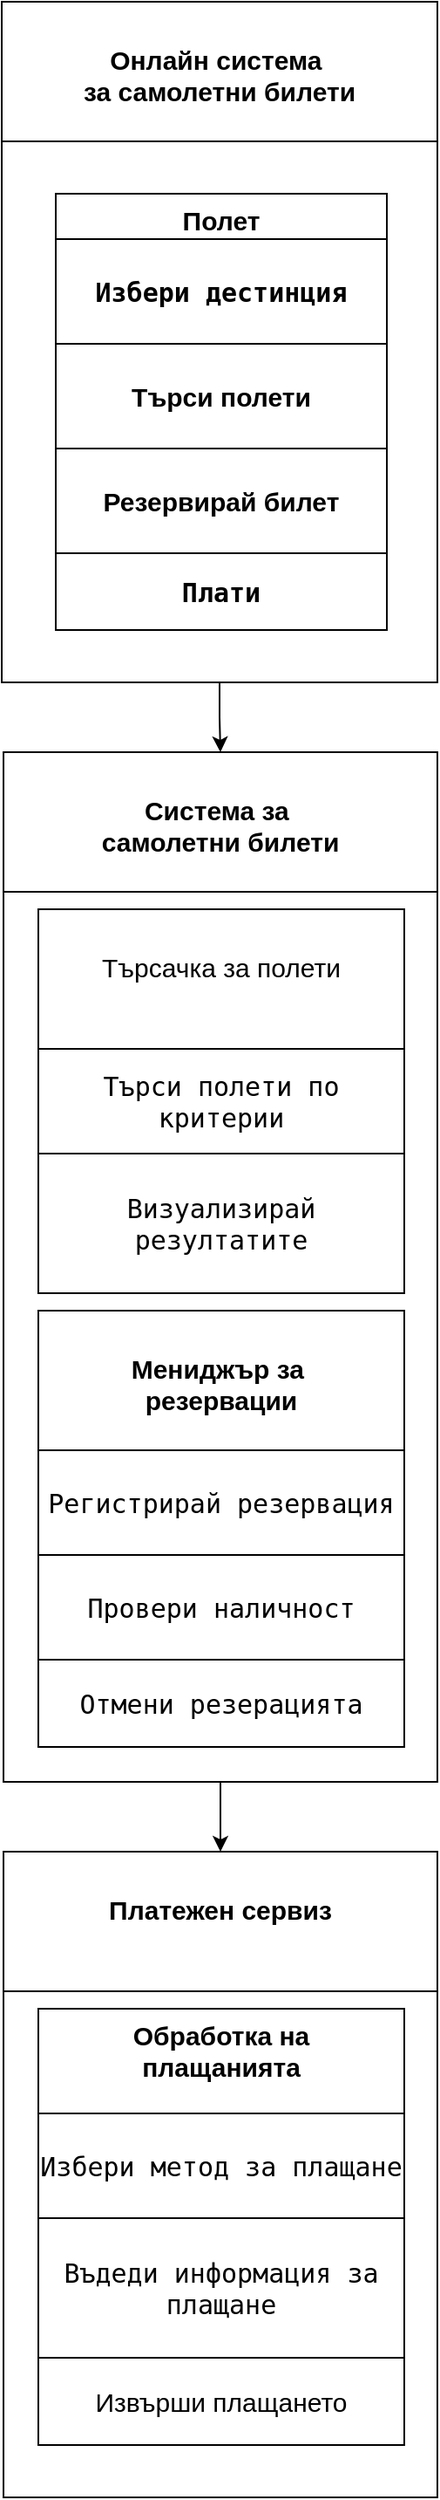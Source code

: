 <mxfile version="23.1.1" type="github">
  <diagram id="C5RBs43oDa-KdzZeNtuy" name="Page-1">
    <mxGraphModel dx="1434" dy="774" grid="1" gridSize="10" guides="1" tooltips="1" connect="1" arrows="1" fold="1" page="1" pageScale="1" pageWidth="1654" pageHeight="2336" math="0" shadow="0">
      <root>
        <mxCell id="WIyWlLk6GJQsqaUBKTNV-0" />
        <mxCell id="WIyWlLk6GJQsqaUBKTNV-1" parent="WIyWlLk6GJQsqaUBKTNV-0" />
        <mxCell id="jU7rScEruM6JlejuPXg3-58" style="edgeStyle=orthogonalEdgeStyle;rounded=0;orthogonalLoop=1;jettySize=auto;html=1;entryX=0.5;entryY=0;entryDx=0;entryDy=0;" parent="WIyWlLk6GJQsqaUBKTNV-1" source="zkfFHV4jXpPFQw0GAbJ--17" target="jU7rScEruM6JlejuPXg3-44" edge="1">
          <mxGeometry relative="1" as="geometry" />
        </mxCell>
        <mxCell id="zkfFHV4jXpPFQw0GAbJ--17" value="&#xa;Онлайн система &#xa;за самолетни билети" style="swimlane;fontStyle=1;align=center;verticalAlign=top;childLayout=stackLayout;horizontal=1;startSize=80;horizontalStack=0;resizeParent=1;resizeLast=0;collapsible=1;marginBottom=0;rounded=0;shadow=0;strokeWidth=1;fontSize=15;" parent="WIyWlLk6GJQsqaUBKTNV-1" vertex="1">
          <mxGeometry x="289" y="40" width="250" height="390" as="geometry">
            <mxRectangle x="550" y="140" width="160" height="26" as="alternateBounds" />
          </mxGeometry>
        </mxCell>
        <mxCell id="73mzua4RPxOU6UaDtCoA-5" style="edgeStyle=orthogonalEdgeStyle;rounded=0;orthogonalLoop=1;jettySize=auto;html=1;exitX=0.5;exitY=1;exitDx=0;exitDy=0;" parent="zkfFHV4jXpPFQw0GAbJ--17" edge="1">
          <mxGeometry relative="1" as="geometry">
            <mxPoint x="125" y="86" as="sourcePoint" />
            <mxPoint x="125" y="86" as="targetPoint" />
          </mxGeometry>
        </mxCell>
        <mxCell id="73mzua4RPxOU6UaDtCoA-10" value="Полет" style="swimlane;fontStyle=1;align=center;verticalAlign=top;childLayout=stackLayout;horizontal=1;startSize=26;horizontalStack=0;resizeParent=1;resizeLast=0;collapsible=1;marginBottom=0;rounded=0;shadow=0;strokeWidth=1;fontSize=15;" parent="WIyWlLk6GJQsqaUBKTNV-1" vertex="1">
          <mxGeometry x="320" y="150" width="190" height="250" as="geometry">
            <mxRectangle x="550" y="140" width="160" height="26" as="alternateBounds" />
          </mxGeometry>
        </mxCell>
        <mxCell id="73mzua4RPxOU6UaDtCoA-11" style="edgeStyle=orthogonalEdgeStyle;rounded=0;orthogonalLoop=1;jettySize=auto;html=1;exitX=0.5;exitY=1;exitDx=0;exitDy=0;" parent="73mzua4RPxOU6UaDtCoA-10" source="73mzua4RPxOU6UaDtCoA-12" target="73mzua4RPxOU6UaDtCoA-12" edge="1">
          <mxGeometry relative="1" as="geometry" />
        </mxCell>
        <mxCell id="73mzua4RPxOU6UaDtCoA-12" value="&lt;div style=&quot;font-size: 15px;&quot; tabindex=&quot;0&quot; id=&quot;tw-target-text-container&quot; class=&quot;tw-ta-container F0azHf tw-nfl&quot;&gt;&lt;pre dir=&quot;ltr&quot; data-ved=&quot;2ahUKEwintonZ_IqEAxWtQ_EDHeQMARUQ3ewLegQIBRAT&quot; style=&quot;text-align:left&quot; id=&quot;tw-target-text&quot; data-placeholder=&quot;Translation&quot; class=&quot;tw-data-text tw-text-large tw-ta&quot;&gt;&lt;b&gt;Избери дестинция&lt;/b&gt;&lt;/pre&gt;&lt;/div&gt;" style="rounded=0;whiteSpace=wrap;html=1;" parent="73mzua4RPxOU6UaDtCoA-10" vertex="1">
          <mxGeometry y="26" width="190" height="60" as="geometry" />
        </mxCell>
        <mxCell id="73mzua4RPxOU6UaDtCoA-13" value="&lt;b&gt;&lt;font style=&quot;font-size: 15px;&quot;&gt;Търси полети&lt;/font&gt;&lt;/b&gt;" style="rounded=0;whiteSpace=wrap;html=1;" parent="73mzua4RPxOU6UaDtCoA-10" vertex="1">
          <mxGeometry y="86" width="190" height="60" as="geometry" />
        </mxCell>
        <mxCell id="73mzua4RPxOU6UaDtCoA-14" value="&lt;b&gt;&lt;font style=&quot;font-size: 15px;&quot;&gt;Резервирай билет&lt;/font&gt;&lt;/b&gt;" style="rounded=0;whiteSpace=wrap;html=1;" parent="73mzua4RPxOU6UaDtCoA-10" vertex="1">
          <mxGeometry y="146" width="190" height="60" as="geometry" />
        </mxCell>
        <mxCell id="73mzua4RPxOU6UaDtCoA-15" value="&lt;div style=&quot;font-size: 15px;&quot; tabindex=&quot;0&quot; id=&quot;tw-target-text-container&quot; class=&quot;tw-ta-container F0azHf tw-nfl&quot;&gt;&lt;pre dir=&quot;ltr&quot; data-ved=&quot;2ahUKEwintonZ_IqEAxWtQ_EDHeQMARUQ3ewLegQIBRAT&quot; style=&quot;text-align:left&quot; id=&quot;tw-target-text&quot; data-placeholder=&quot;Translation&quot; class=&quot;tw-data-text tw-text-large tw-ta&quot;&gt;&lt;b&gt;Плати&lt;/b&gt;&lt;/pre&gt;&lt;/div&gt;" style="rounded=0;whiteSpace=wrap;html=1;" parent="73mzua4RPxOU6UaDtCoA-10" vertex="1">
          <mxGeometry y="206" width="190" height="44" as="geometry" />
        </mxCell>
        <mxCell id="jU7rScEruM6JlejuPXg3-7" value="&#xa;Търсачка за полети" style="swimlane;fontStyle=0;align=center;verticalAlign=top;childLayout=stackLayout;horizontal=1;startSize=80;horizontalStack=0;resizeParent=1;resizeLast=0;collapsible=1;marginBottom=0;rounded=0;shadow=0;strokeWidth=1;fontSize=15;" parent="WIyWlLk6GJQsqaUBKTNV-1" vertex="1">
          <mxGeometry x="310" y="560" width="210" height="220" as="geometry">
            <mxRectangle x="550" y="140" width="160" height="26" as="alternateBounds" />
          </mxGeometry>
        </mxCell>
        <mxCell id="jU7rScEruM6JlejuPXg3-8" style="edgeStyle=orthogonalEdgeStyle;rounded=0;orthogonalLoop=1;jettySize=auto;html=1;exitX=0.5;exitY=1;exitDx=0;exitDy=0;" parent="jU7rScEruM6JlejuPXg3-7" edge="1">
          <mxGeometry relative="1" as="geometry">
            <mxPoint x="125" y="86" as="sourcePoint" />
            <mxPoint x="125" y="86" as="targetPoint" />
          </mxGeometry>
        </mxCell>
        <mxCell id="jU7rScEruM6JlejuPXg3-30" value="&lt;pre style=&quot;font-size: 15px;&quot;&gt;&lt;code class=&quot;!whitespace-pre hljs language-plaintext&quot;&gt;Търси полети по&lt;br&gt;критерии&lt;/code&gt;&lt;/pre&gt;" style="whiteSpace=wrap;html=1;" parent="jU7rScEruM6JlejuPXg3-7" vertex="1">
          <mxGeometry y="80" width="210" height="60" as="geometry" />
        </mxCell>
        <mxCell id="jU7rScEruM6JlejuPXg3-34" value="&lt;pre&gt;&lt;span style=&quot;font-size: 15px;&quot;&gt;&lt;code class=&quot;!whitespace-pre hljs language-plaintext&quot;&gt;Визуализирай&lt;br&gt;резултатите&lt;/code&gt;&lt;/span&gt;&lt;/pre&gt;" style="whiteSpace=wrap;html=1;" parent="jU7rScEruM6JlejuPXg3-7" vertex="1">
          <mxGeometry y="140" width="210" height="80" as="geometry" />
        </mxCell>
        <mxCell id="jU7rScEruM6JlejuPXg3-35" value="&#xa;Мениджър за &#xa;резервации" style="swimlane;fontStyle=1;align=center;verticalAlign=top;childLayout=stackLayout;horizontal=1;startSize=80;horizontalStack=0;resizeParent=1;resizeLast=0;collapsible=1;marginBottom=0;rounded=0;shadow=0;strokeWidth=1;fontSize=15;" parent="WIyWlLk6GJQsqaUBKTNV-1" vertex="1">
          <mxGeometry x="310" y="790" width="210" height="200" as="geometry">
            <mxRectangle x="550" y="140" width="160" height="26" as="alternateBounds" />
          </mxGeometry>
        </mxCell>
        <mxCell id="jU7rScEruM6JlejuPXg3-36" style="edgeStyle=orthogonalEdgeStyle;rounded=0;orthogonalLoop=1;jettySize=auto;html=1;exitX=0.5;exitY=1;exitDx=0;exitDy=0;" parent="jU7rScEruM6JlejuPXg3-35" edge="1">
          <mxGeometry relative="1" as="geometry">
            <mxPoint x="125" y="86" as="sourcePoint" />
            <mxPoint x="125" y="86" as="targetPoint" />
          </mxGeometry>
        </mxCell>
        <mxCell id="jU7rScEruM6JlejuPXg3-37" value="&lt;pre style=&quot;font-size: 15px;&quot;&gt;&lt;code class=&quot;!whitespace-pre hljs language-plaintext&quot;&gt;Регистрирай резервация&lt;/code&gt;&lt;/pre&gt;" style="whiteSpace=wrap;html=1;" parent="jU7rScEruM6JlejuPXg3-35" vertex="1">
          <mxGeometry y="80" width="210" height="60" as="geometry" />
        </mxCell>
        <mxCell id="jU7rScEruM6JlejuPXg3-38" value="&lt;pre style=&quot;font-size: 15px;&quot;&gt;&lt;code class=&quot;!whitespace-pre hljs language-plaintext&quot;&gt;Провери наличност&lt;/code&gt;&lt;/pre&gt;" style="whiteSpace=wrap;html=1;" parent="jU7rScEruM6JlejuPXg3-35" vertex="1">
          <mxGeometry y="140" width="210" height="60" as="geometry" />
        </mxCell>
        <mxCell id="jU7rScEruM6JlejuPXg3-39" value="&lt;pre style=&quot;font-size: 15px;&quot;&gt;&lt;code&gt;Отмени резерацията&lt;/code&gt;&lt;/pre&gt;" style="whiteSpace=wrap;html=1;" parent="WIyWlLk6GJQsqaUBKTNV-1" vertex="1">
          <mxGeometry x="310" y="990" width="210" height="50" as="geometry" />
        </mxCell>
        <mxCell id="jU7rScEruM6JlejuPXg3-59" style="edgeStyle=orthogonalEdgeStyle;rounded=0;orthogonalLoop=1;jettySize=auto;html=1;entryX=0.5;entryY=0;entryDx=0;entryDy=0;" parent="WIyWlLk6GJQsqaUBKTNV-1" source="jU7rScEruM6JlejuPXg3-44" target="jU7rScEruM6JlejuPXg3-52" edge="1">
          <mxGeometry relative="1" as="geometry" />
        </mxCell>
        <mxCell id="jU7rScEruM6JlejuPXg3-44" value="&#xa;Система за &#xa;самолетни билети" style="swimlane;fontStyle=1;align=center;verticalAlign=top;childLayout=stackLayout;horizontal=1;startSize=80;horizontalStack=0;resizeParent=1;resizeLast=0;collapsible=1;marginBottom=0;rounded=0;shadow=0;strokeWidth=1;fontSize=15;" parent="WIyWlLk6GJQsqaUBKTNV-1" vertex="1">
          <mxGeometry x="290" y="470" width="249" height="590" as="geometry">
            <mxRectangle x="550" y="140" width="160" height="26" as="alternateBounds" />
          </mxGeometry>
        </mxCell>
        <mxCell id="jU7rScEruM6JlejuPXg3-45" style="edgeStyle=orthogonalEdgeStyle;rounded=0;orthogonalLoop=1;jettySize=auto;html=1;exitX=0.5;exitY=1;exitDx=0;exitDy=0;" parent="jU7rScEruM6JlejuPXg3-44" edge="1">
          <mxGeometry relative="1" as="geometry">
            <mxPoint x="125" y="86" as="sourcePoint" />
            <mxPoint x="125" y="86" as="targetPoint" />
          </mxGeometry>
        </mxCell>
        <mxCell id="jU7rScEruM6JlejuPXg3-48" value="Обработка на &#xa;плащанията" style="swimlane;fontStyle=1;align=center;verticalAlign=top;childLayout=stackLayout;horizontal=1;startSize=60;horizontalStack=0;resizeParent=1;resizeLast=0;collapsible=1;marginBottom=0;rounded=0;shadow=0;strokeWidth=1;fontSize=15;" parent="WIyWlLk6GJQsqaUBKTNV-1" vertex="1">
          <mxGeometry x="310" y="1190" width="210" height="250" as="geometry">
            <mxRectangle x="550" y="140" width="160" height="26" as="alternateBounds" />
          </mxGeometry>
        </mxCell>
        <mxCell id="jU7rScEruM6JlejuPXg3-49" style="edgeStyle=orthogonalEdgeStyle;rounded=0;orthogonalLoop=1;jettySize=auto;html=1;exitX=0.5;exitY=1;exitDx=0;exitDy=0;" parent="jU7rScEruM6JlejuPXg3-48" edge="1">
          <mxGeometry relative="1" as="geometry">
            <mxPoint x="125" y="86" as="sourcePoint" />
            <mxPoint x="125" y="86" as="targetPoint" />
          </mxGeometry>
        </mxCell>
        <mxCell id="jU7rScEruM6JlejuPXg3-50" value="&lt;pre style=&quot;font-size: 15px;&quot;&gt;&lt;code class=&quot;!whitespace-pre hljs language-plaintext&quot;&gt;Избери метод за плащане&lt;/code&gt;&lt;/pre&gt;" style="whiteSpace=wrap;html=1;" parent="jU7rScEruM6JlejuPXg3-48" vertex="1">
          <mxGeometry y="60" width="210" height="60" as="geometry" />
        </mxCell>
        <mxCell id="jU7rScEruM6JlejuPXg3-51" value="&lt;pre style=&quot;font-size: 13px;&quot;&gt;&lt;font style=&quot;font-size: 13px;&quot;&gt;&lt;span style=&quot;font-size: 15px;&quot;&gt;&lt;code&gt;Въдеди информация за&lt;br&gt;плащане&lt;/code&gt;&lt;/span&gt;&lt;b style=&quot;font-size: 15px;&quot;&gt;&lt;code&gt;&lt;br&gt;&lt;/code&gt;&lt;/b&gt;&lt;/font&gt;&lt;/pre&gt;" style="whiteSpace=wrap;html=1;" parent="jU7rScEruM6JlejuPXg3-48" vertex="1">
          <mxGeometry y="120" width="210" height="80" as="geometry" />
        </mxCell>
        <mxCell id="jU7rScEruM6JlejuPXg3-52" value="&#xa;Платежен сервиз  " style="swimlane;fontStyle=1;align=center;verticalAlign=top;childLayout=stackLayout;horizontal=1;startSize=80;horizontalStack=0;resizeParent=1;resizeLast=0;collapsible=1;marginBottom=0;rounded=0;shadow=0;strokeWidth=1;fontSize=15;" parent="WIyWlLk6GJQsqaUBKTNV-1" vertex="1">
          <mxGeometry x="290" y="1100" width="249" height="370" as="geometry">
            <mxRectangle x="550" y="140" width="160" height="26" as="alternateBounds" />
          </mxGeometry>
        </mxCell>
        <mxCell id="jU7rScEruM6JlejuPXg3-53" style="edgeStyle=orthogonalEdgeStyle;rounded=0;orthogonalLoop=1;jettySize=auto;html=1;exitX=0.5;exitY=1;exitDx=0;exitDy=0;" parent="jU7rScEruM6JlejuPXg3-52" edge="1">
          <mxGeometry relative="1" as="geometry">
            <mxPoint x="125" y="86" as="sourcePoint" />
            <mxPoint x="125" y="86" as="targetPoint" />
          </mxGeometry>
        </mxCell>
        <mxCell id="jU7rScEruM6JlejuPXg3-57" value="&lt;font style=&quot;font-size: 15px;&quot;&gt;Извърши плащането&lt;/font&gt;" style="whiteSpace=wrap;html=1;" parent="WIyWlLk6GJQsqaUBKTNV-1" vertex="1">
          <mxGeometry x="310" y="1390" width="210" height="50" as="geometry" />
        </mxCell>
      </root>
    </mxGraphModel>
  </diagram>
</mxfile>
